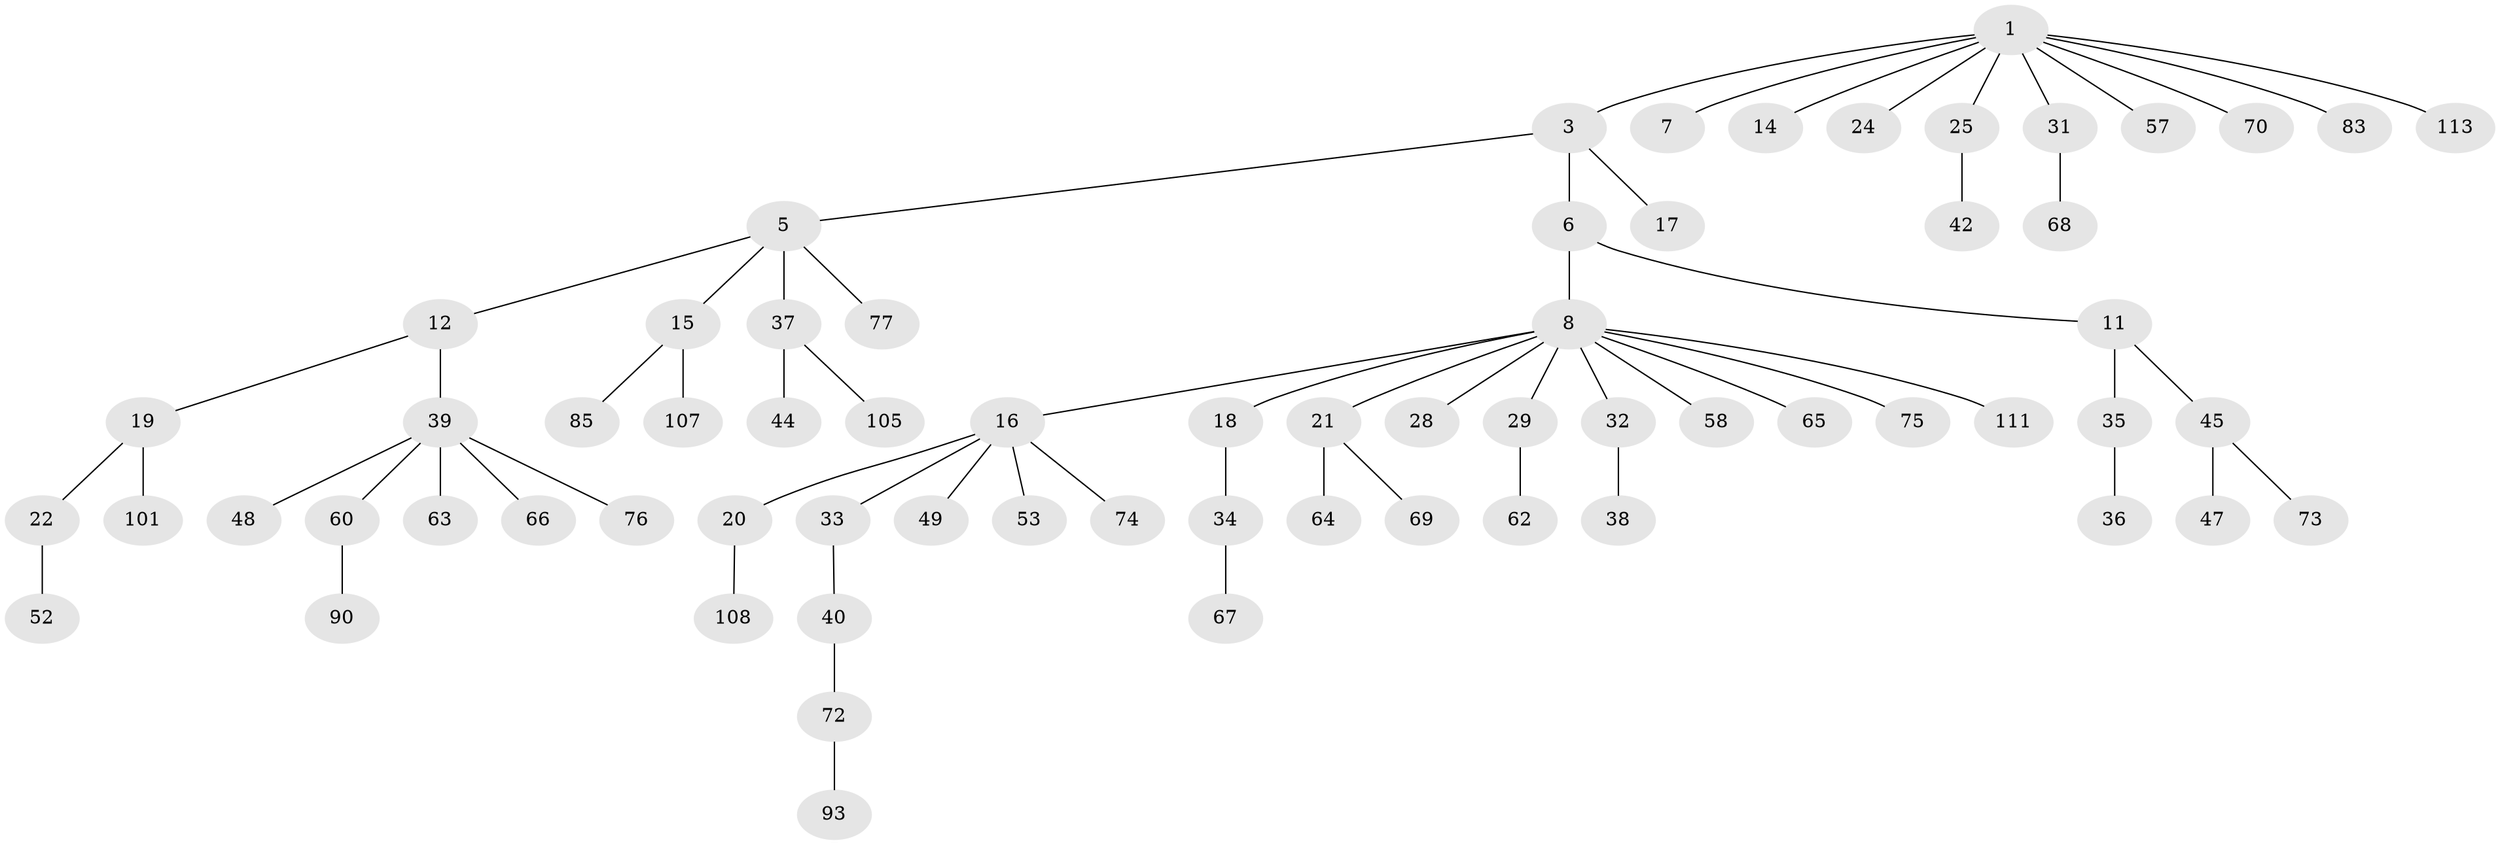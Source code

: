 // original degree distribution, {7: 0.02654867256637168, 4: 0.02654867256637168, 5: 0.05309734513274336, 1: 0.504424778761062, 3: 0.08849557522123894, 8: 0.008849557522123894, 2: 0.2920353982300885}
// Generated by graph-tools (version 1.1) at 2025/19/03/04/25 18:19:24]
// undirected, 67 vertices, 66 edges
graph export_dot {
graph [start="1"]
  node [color=gray90,style=filled];
  1 [super="+2+9"];
  3 [super="+4"];
  5;
  6;
  7;
  8 [super="+10"];
  11 [super="+26+23"];
  12 [super="+80+46+13"];
  14 [super="+81+87"];
  15;
  16 [super="+30"];
  17;
  18;
  19;
  20;
  21 [super="+61+78"];
  22;
  24 [super="+92"];
  25 [super="+95"];
  28;
  29;
  31 [super="+55"];
  32;
  33;
  34;
  35;
  36;
  37;
  38;
  39 [super="+41+54"];
  40 [super="+51"];
  42;
  44 [super="+88"];
  45;
  47 [super="+59"];
  48;
  49 [super="+112"];
  52;
  53;
  57 [super="+104"];
  58;
  60;
  62;
  63;
  64;
  65;
  66;
  67;
  68 [super="+98+99+71"];
  69;
  70 [super="+94"];
  72 [super="+82"];
  73 [super="+89"];
  74 [super="+86"];
  75;
  76;
  77 [super="+106"];
  83;
  85;
  90;
  93;
  101;
  105;
  107;
  108;
  111;
  113;
  1 -- 3;
  1 -- 24;
  1 -- 57;
  1 -- 83;
  1 -- 113;
  1 -- 7;
  1 -- 25;
  1 -- 70;
  1 -- 14;
  1 -- 31;
  3 -- 5;
  3 -- 6;
  3 -- 17;
  5 -- 12;
  5 -- 15;
  5 -- 37;
  5 -- 77;
  6 -- 8;
  6 -- 11;
  8 -- 18;
  8 -- 21;
  8 -- 28;
  8 -- 29;
  8 -- 32;
  8 -- 111;
  8 -- 16;
  8 -- 65;
  8 -- 58;
  8 -- 75;
  11 -- 35;
  11 -- 45;
  12 -- 19;
  12 -- 39;
  15 -- 85;
  15 -- 107;
  16 -- 20;
  16 -- 33;
  16 -- 49;
  16 -- 53;
  16 -- 74;
  18 -- 34;
  19 -- 22;
  19 -- 101;
  20 -- 108;
  21 -- 64;
  21 -- 69;
  22 -- 52;
  25 -- 42;
  29 -- 62;
  31 -- 68;
  32 -- 38;
  33 -- 40;
  34 -- 67;
  35 -- 36;
  37 -- 44;
  37 -- 105;
  39 -- 48;
  39 -- 60;
  39 -- 63;
  39 -- 76;
  39 -- 66;
  40 -- 72;
  45 -- 47;
  45 -- 73;
  60 -- 90;
  72 -- 93;
}
